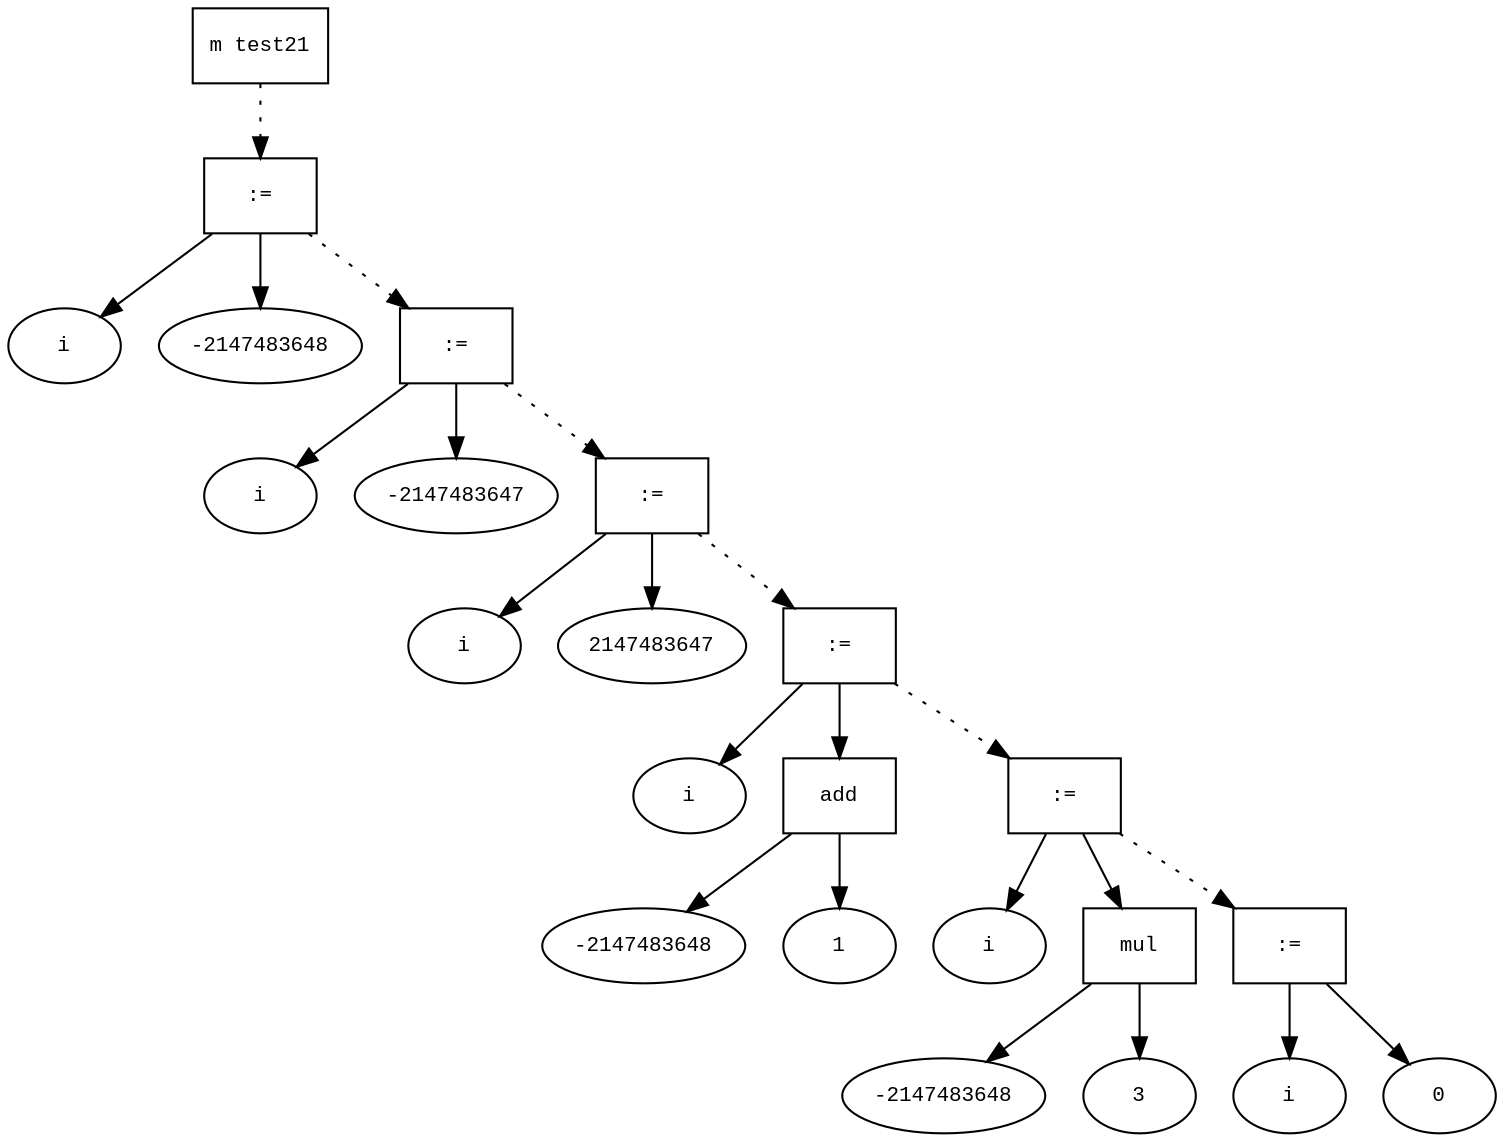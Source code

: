 digraph AST {
  graph [fontname="Times New Roman",fontsize=10];
  node  [fontname="Courier New",fontsize=10];
  edge  [fontname="Times New Roman",fontsize=10];

  node0 [label="m test21",shape=box];
  node4 [label=":=",shape=box];
  node2 [label="i",shape=ellipse];
  node4->node2;
  node3 [label="-2147483648",shape=ellipse];
  node4->node3;
  node0 -> node4 [style=dotted];
  node7 [label=":=",shape=box];
  node5 [label="i",shape=ellipse];
  node7->node5;
  node6 [label="-2147483647",shape=ellipse];
  node7->node6;
  node4 -> node7 [style=dotted];
  node10 [label=":=",shape=box];
  node8 [label="i",shape=ellipse];
  node10->node8;
  node9 [label="2147483647",shape=ellipse];
  node10->node9;
  node7 -> node10 [style=dotted];
  node15 [label=":=",shape=box];
  node11 [label="i",shape=ellipse];
  node15->node11;
  node14 [label="add",shape=box];
  node12 [label="-2147483648",shape=ellipse];
  node14->node12;
  node13 [label="1",shape=ellipse];
  node14->node13;
  node15->node14;
  node10 -> node15 [style=dotted];
  node20 [label=":=",shape=box];
  node16 [label="i",shape=ellipse];
  node20->node16;
  node19 [label="mul",shape=box];
  node17 [label="-2147483648",shape=ellipse];
  node19->node17;
  node18 [label="3",shape=ellipse];
  node19->node18;
  node20->node19;
  node15 -> node20 [style=dotted];
  node23 [label=":=",shape=box];
  node21 [label="i",shape=ellipse];
  node23->node21;
  node22 [label="0",shape=ellipse];
  node23->node22;
  node20 -> node23 [style=dotted];
}

